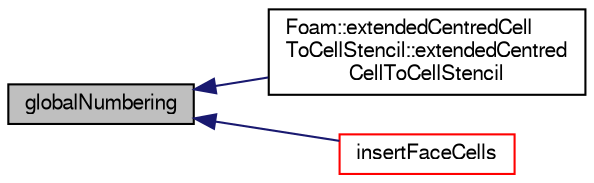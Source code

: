 digraph "globalNumbering"
{
  bgcolor="transparent";
  edge [fontname="FreeSans",fontsize="10",labelfontname="FreeSans",labelfontsize="10"];
  node [fontname="FreeSans",fontsize="10",shape=record];
  rankdir="LR";
  Node422 [label="globalNumbering",height=0.2,width=0.4,color="black", fillcolor="grey75", style="filled", fontcolor="black"];
  Node422 -> Node423 [dir="back",color="midnightblue",fontsize="10",style="solid",fontname="FreeSans"];
  Node423 [label="Foam::extendedCentredCell\lToCellStencil::extendedCentred\lCellToCellStencil",height=0.2,width=0.4,color="black",URL="$a22634.html#ac92a88331bba19204b5e43301cd5117c",tooltip="Construct from uncompacted cell stencil. "];
  Node422 -> Node424 [dir="back",color="midnightblue",fontsize="10",style="solid",fontname="FreeSans"];
  Node424 [label="insertFaceCells",height=0.2,width=0.4,color="red",URL="$a22642.html#ac1c792bf4a5a1b870bb79770131b78ac",tooltip="Collect cell neighbours of faces in global numbering. "];
}
